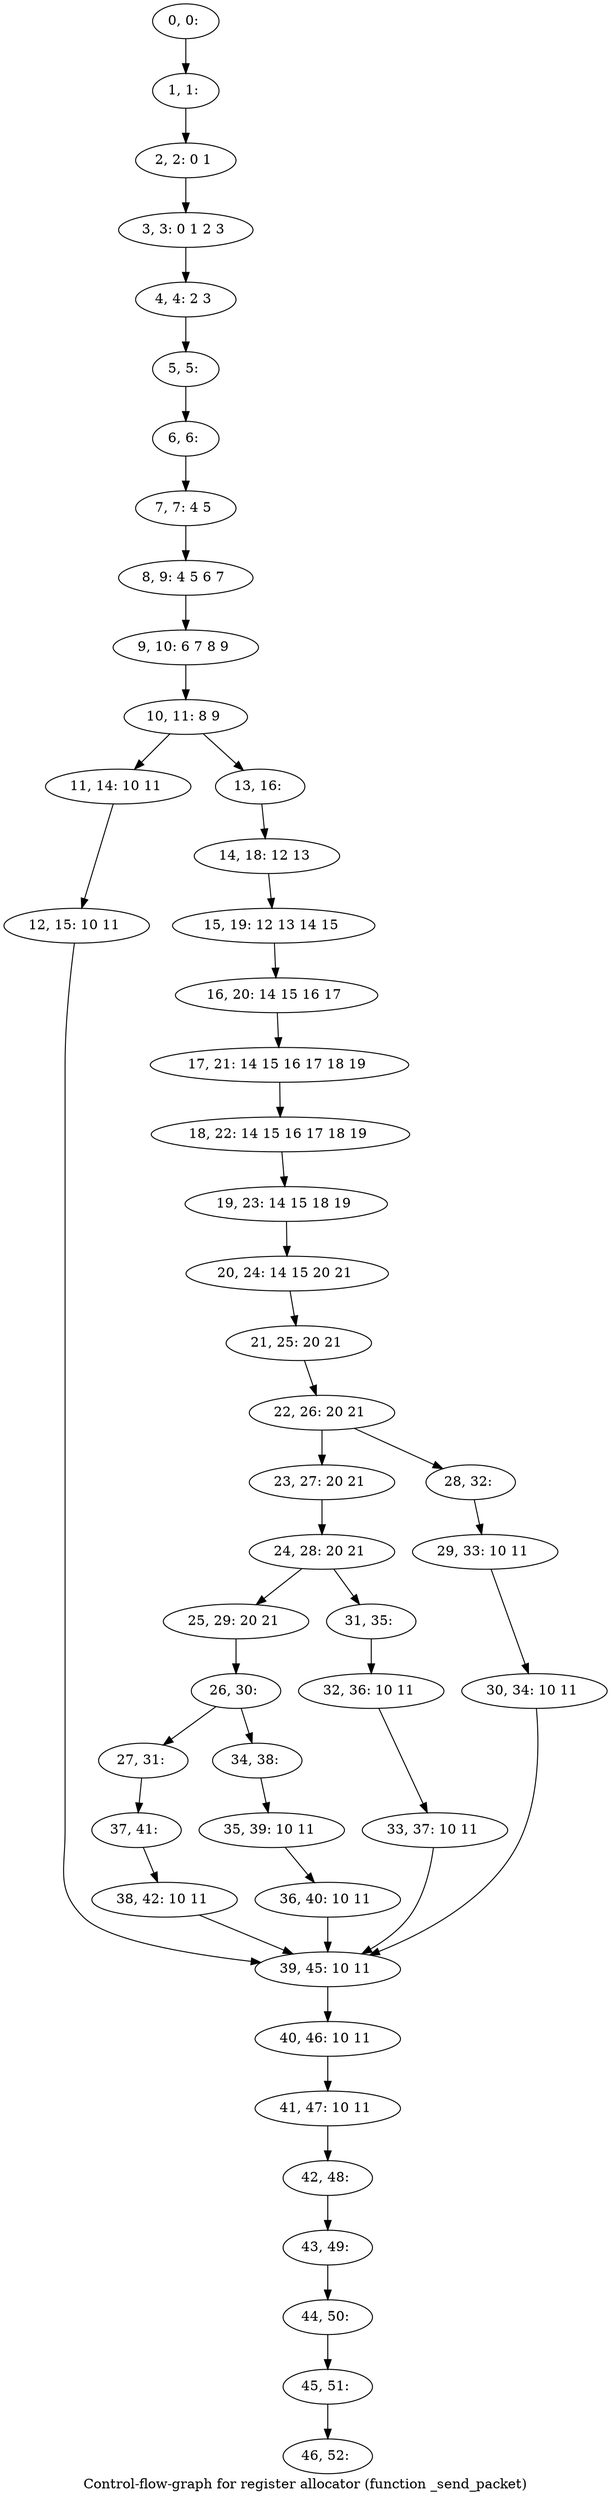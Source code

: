 digraph G {
graph [label="Control-flow-graph for register allocator (function _send_packet)"]
0[label="0, 0: "];
1[label="1, 1: "];
2[label="2, 2: 0 1 "];
3[label="3, 3: 0 1 2 3 "];
4[label="4, 4: 2 3 "];
5[label="5, 5: "];
6[label="6, 6: "];
7[label="7, 7: 4 5 "];
8[label="8, 9: 4 5 6 7 "];
9[label="9, 10: 6 7 8 9 "];
10[label="10, 11: 8 9 "];
11[label="11, 14: 10 11 "];
12[label="12, 15: 10 11 "];
13[label="13, 16: "];
14[label="14, 18: 12 13 "];
15[label="15, 19: 12 13 14 15 "];
16[label="16, 20: 14 15 16 17 "];
17[label="17, 21: 14 15 16 17 18 19 "];
18[label="18, 22: 14 15 16 17 18 19 "];
19[label="19, 23: 14 15 18 19 "];
20[label="20, 24: 14 15 20 21 "];
21[label="21, 25: 20 21 "];
22[label="22, 26: 20 21 "];
23[label="23, 27: 20 21 "];
24[label="24, 28: 20 21 "];
25[label="25, 29: 20 21 "];
26[label="26, 30: "];
27[label="27, 31: "];
28[label="28, 32: "];
29[label="29, 33: 10 11 "];
30[label="30, 34: 10 11 "];
31[label="31, 35: "];
32[label="32, 36: 10 11 "];
33[label="33, 37: 10 11 "];
34[label="34, 38: "];
35[label="35, 39: 10 11 "];
36[label="36, 40: 10 11 "];
37[label="37, 41: "];
38[label="38, 42: 10 11 "];
39[label="39, 45: 10 11 "];
40[label="40, 46: 10 11 "];
41[label="41, 47: 10 11 "];
42[label="42, 48: "];
43[label="43, 49: "];
44[label="44, 50: "];
45[label="45, 51: "];
46[label="46, 52: "];
0->1 ;
1->2 ;
2->3 ;
3->4 ;
4->5 ;
5->6 ;
6->7 ;
7->8 ;
8->9 ;
9->10 ;
10->11 ;
10->13 ;
11->12 ;
12->39 ;
13->14 ;
14->15 ;
15->16 ;
16->17 ;
17->18 ;
18->19 ;
19->20 ;
20->21 ;
21->22 ;
22->23 ;
22->28 ;
23->24 ;
24->25 ;
24->31 ;
25->26 ;
26->27 ;
26->34 ;
27->37 ;
28->29 ;
29->30 ;
30->39 ;
31->32 ;
32->33 ;
33->39 ;
34->35 ;
35->36 ;
36->39 ;
37->38 ;
38->39 ;
39->40 ;
40->41 ;
41->42 ;
42->43 ;
43->44 ;
44->45 ;
45->46 ;
}
